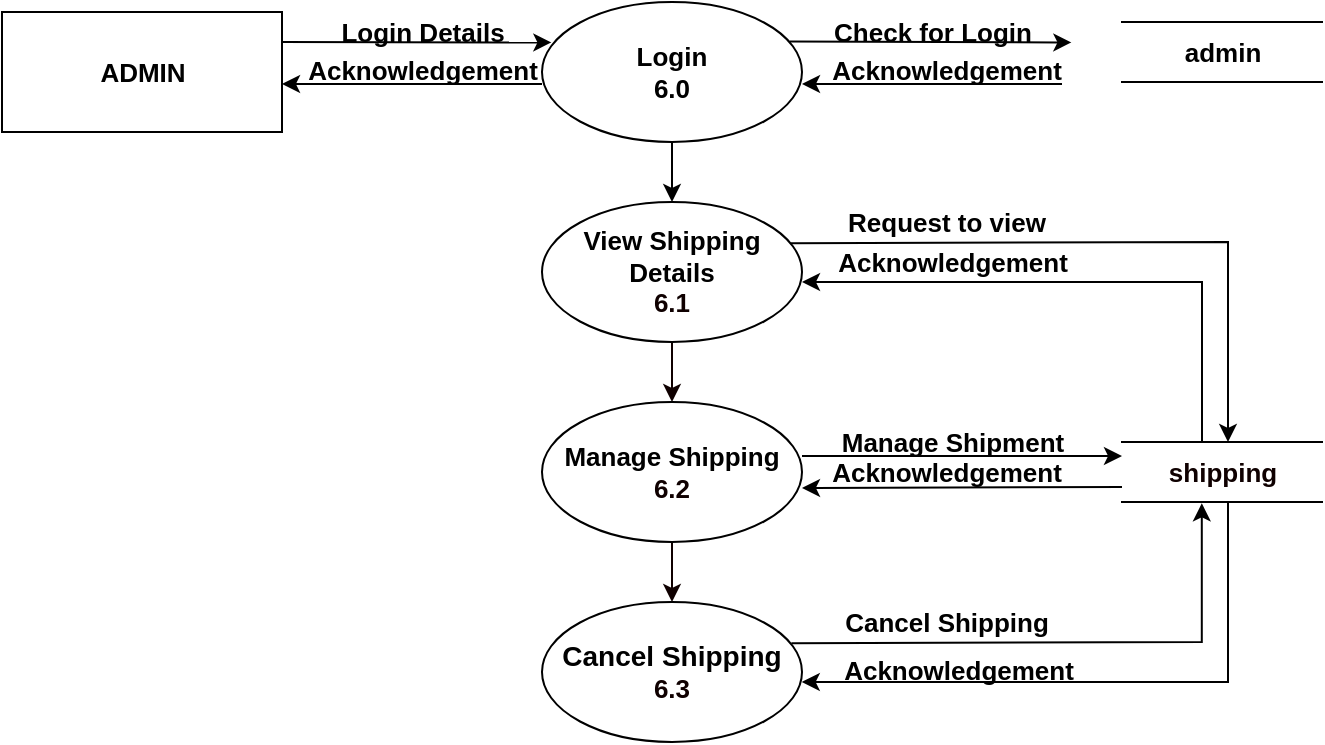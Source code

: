 <mxfile>
    <diagram id="m-KC_-8wfhxP0bzQWwLL" name="Page-1">
        <mxGraphModel dx="722" dy="551" grid="1" gridSize="10" guides="1" tooltips="1" connect="1" arrows="1" fold="1" page="1" pageScale="1" pageWidth="827" pageHeight="1169" background="#ffffff" math="0" shadow="0">
            <root>
                <mxCell id="0"/>
                <mxCell id="1" parent="0"/>
                <mxCell id="2" style="edgeStyle=none;html=1;exitX=0;exitY=0.5;exitDx=0;exitDy=0;entryX=1;entryY=0.5;entryDx=0;entryDy=0;strokeColor=#000000;" parent="1" edge="1">
                    <mxGeometry relative="1" as="geometry">
                        <mxPoint x="310" y="161" as="sourcePoint"/>
                        <mxPoint x="180" y="161" as="targetPoint"/>
                    </mxGeometry>
                </mxCell>
                <mxCell id="3" style="edgeStyle=none;html=1;exitX=0.5;exitY=1;exitDx=0;exitDy=0;entryX=0.5;entryY=0;entryDx=0;entryDy=0;fontSize=13;fontColor=#0F0000;strokeColor=#000000;" parent="1" source="4" target="11" edge="1">
                    <mxGeometry relative="1" as="geometry"/>
                </mxCell>
                <mxCell id="4" value="&lt;b style=&quot;font-size: 13px&quot;&gt;&lt;font color=&quot;#000000&quot; style=&quot;font-size: 13px&quot;&gt;Login&lt;br&gt;6.0&lt;/font&gt;&lt;/b&gt;" style="ellipse;whiteSpace=wrap;html=1;strokeColor=#000000;fillColor=none;" parent="1" vertex="1">
                    <mxGeometry x="310" y="120" width="130" height="70" as="geometry"/>
                </mxCell>
                <mxCell id="5" style="edgeStyle=none;html=1;exitX=1;exitY=0.25;exitDx=0;exitDy=0;entryX=0.036;entryY=0.289;entryDx=0;entryDy=0;entryPerimeter=0;strokeColor=#000000;" parent="1" source="6" target="4" edge="1">
                    <mxGeometry relative="1" as="geometry"/>
                </mxCell>
                <mxCell id="6" value="&lt;b&gt;ADMIN&lt;/b&gt;" style="html=1;dashed=0;whitespace=wrap;fontSize=13;fontColor=#000000;strokeColor=#000000;fillColor=none;" parent="1" vertex="1">
                    <mxGeometry x="40" y="125" width="140" height="60" as="geometry"/>
                </mxCell>
                <mxCell id="7" style="edgeStyle=none;html=1;exitX=0;exitY=0.5;exitDx=0;exitDy=0;entryX=1;entryY=0.5;entryDx=0;entryDy=0;strokeColor=#000000;" parent="1" edge="1">
                    <mxGeometry relative="1" as="geometry">
                        <mxPoint x="570" y="161" as="sourcePoint"/>
                        <mxPoint x="440" y="161" as="targetPoint"/>
                    </mxGeometry>
                </mxCell>
                <mxCell id="8" style="edgeStyle=none;html=1;exitX=0.952;exitY=0.282;exitDx=0;exitDy=0;entryX=0.036;entryY=0.289;entryDx=0;entryDy=0;entryPerimeter=0;strokeColor=#000000;exitPerimeter=0;" parent="1" source="4" edge="1">
                    <mxGeometry relative="1" as="geometry">
                        <mxPoint x="440" y="140" as="sourcePoint"/>
                        <mxPoint x="574.68" y="140.23" as="targetPoint"/>
                    </mxGeometry>
                </mxCell>
                <mxCell id="9" value="&lt;font style=&quot;font-size: 13px&quot; color=&quot;#000000&quot;&gt;&lt;b&gt;admin&lt;/b&gt;&lt;/font&gt;" style="html=1;dashed=0;whitespace=wrap;shape=partialRectangle;right=0;left=0;fillColor=none;strokeColor=#000000;" parent="1" vertex="1">
                    <mxGeometry x="600" y="130" width="100" height="30" as="geometry"/>
                </mxCell>
                <mxCell id="10" style="edgeStyle=elbowEdgeStyle;elbow=vertical;html=1;exitX=0.956;exitY=0.294;exitDx=0;exitDy=0;entryX=0.5;entryY=0;entryDx=0;entryDy=0;fontSize=13;fontColor=#0F0000;strokeColor=#000000;exitPerimeter=0;rounded=0;" parent="1" source="11" edge="1">
                    <mxGeometry relative="1" as="geometry">
                        <mxPoint x="437.28" y="240.58" as="sourcePoint"/>
                        <mxPoint x="653" y="340" as="targetPoint"/>
                        <Array as="points">
                            <mxPoint x="533" y="240"/>
                            <mxPoint x="553" y="255"/>
                        </Array>
                    </mxGeometry>
                </mxCell>
                <mxCell id="18" style="edgeStyle=none;html=1;exitX=0.5;exitY=1;exitDx=0;exitDy=0;entryX=0.5;entryY=0;entryDx=0;entryDy=0;strokeColor=#0F0000;" parent="1" source="11" target="17" edge="1">
                    <mxGeometry relative="1" as="geometry"/>
                </mxCell>
                <mxCell id="11" value="&lt;font color=&quot;#000000&quot;&gt;&lt;span style=&quot;font-size: 13px&quot;&gt;&lt;b&gt;View Shipping Details&lt;br&gt;&lt;/b&gt;&lt;/span&gt;&lt;/font&gt;&lt;b&gt;&lt;font style=&quot;font-size: 13px&quot; color=&quot;#0f0000&quot;&gt;6.1&lt;/font&gt;&lt;/b&gt;" style="ellipse;whiteSpace=wrap;html=1;strokeColor=#000000;fillColor=none;" parent="1" vertex="1">
                    <mxGeometry x="310" y="220" width="130" height="70" as="geometry"/>
                </mxCell>
                <mxCell id="12" style="edgeStyle=elbowEdgeStyle;rounded=0;elbow=vertical;html=1;exitX=0.959;exitY=0.295;exitDx=0;exitDy=0;entryX=0.399;entryY=1.022;entryDx=0;entryDy=0;entryPerimeter=0;fontSize=13;fontColor=#0F0000;strokeColor=#000000;exitPerimeter=0;" parent="1" source="13" target="16" edge="1">
                    <mxGeometry relative="1" as="geometry">
                        <Array as="points">
                            <mxPoint x="530" y="440"/>
                            <mxPoint x="540" y="455"/>
                        </Array>
                    </mxGeometry>
                </mxCell>
                <mxCell id="13" value="&lt;font color=&quot;#000000&quot;&gt;&lt;span style=&quot;font-size: 14px&quot;&gt;&lt;b&gt;Cancel Shipping&lt;br&gt;&lt;/b&gt;&lt;/span&gt;&lt;/font&gt;&lt;b&gt;&lt;font color=&quot;#0f0000&quot; style=&quot;font-size: 13px&quot;&gt;6.3&lt;/font&gt;&lt;/b&gt;" style="ellipse;whiteSpace=wrap;html=1;strokeColor=#000000;fillColor=none;" parent="1" vertex="1">
                    <mxGeometry x="310" y="420" width="130" height="70" as="geometry"/>
                </mxCell>
                <mxCell id="14" style="edgeStyle=elbowEdgeStyle;rounded=0;elbow=vertical;html=1;exitX=0.4;exitY=-0.001;exitDx=0;exitDy=0;entryX=1;entryY=0.5;entryDx=0;entryDy=0;fontSize=13;fontColor=#0F0000;strokeColor=#000000;exitPerimeter=0;" parent="1" edge="1" source="16">
                    <mxGeometry relative="1" as="geometry">
                        <mxPoint x="640" y="345" as="sourcePoint"/>
                        <mxPoint x="440" y="260" as="targetPoint"/>
                        <Array as="points">
                            <mxPoint x="630" y="260"/>
                        </Array>
                    </mxGeometry>
                </mxCell>
                <mxCell id="15" style="edgeStyle=elbowEdgeStyle;rounded=0;elbow=vertical;html=1;exitX=0.5;exitY=1;exitDx=0;exitDy=0;fontSize=13;fontColor=#0F0000;strokeColor=#000000;entryX=0.999;entryY=0.569;entryDx=0;entryDy=0;entryPerimeter=0;" parent="1" target="13" edge="1">
                    <mxGeometry relative="1" as="geometry">
                        <mxPoint x="653" y="370" as="sourcePoint"/>
                        <mxPoint x="442.333" y="460" as="targetPoint"/>
                        <Array as="points">
                            <mxPoint x="523" y="460"/>
                            <mxPoint x="533" y="480"/>
                        </Array>
                    </mxGeometry>
                </mxCell>
                <mxCell id="25" style="edgeStyle=none;html=1;exitX=0;exitY=0.75;exitDx=0;exitDy=0;entryX=1;entryY=0.614;entryDx=0;entryDy=0;entryPerimeter=0;strokeColor=#000000;" edge="1" parent="1" source="16" target="17">
                    <mxGeometry relative="1" as="geometry"/>
                </mxCell>
                <mxCell id="16" value="&lt;b&gt;shipping&lt;/b&gt;" style="html=1;dashed=0;whitespace=wrap;shape=partialRectangle;right=0;left=0;labelBackgroundColor=none;fontSize=13;fontColor=#0F0000;strokeColor=#000000;fillColor=none;" parent="1" vertex="1">
                    <mxGeometry x="600" y="340" width="100" height="30" as="geometry"/>
                </mxCell>
                <mxCell id="19" style="edgeStyle=none;html=1;exitX=0.5;exitY=1;exitDx=0;exitDy=0;entryX=0.5;entryY=0;entryDx=0;entryDy=0;strokeColor=#0F0000;" parent="1" source="17" target="13" edge="1">
                    <mxGeometry relative="1" as="geometry"/>
                </mxCell>
                <mxCell id="24" style="edgeStyle=none;html=1;exitX=1;exitY=0.5;exitDx=0;exitDy=0;entryX=0;entryY=0.5;entryDx=0;entryDy=0;strokeColor=#000000;" edge="1" parent="1">
                    <mxGeometry relative="1" as="geometry">
                        <mxPoint x="440" y="347" as="sourcePoint"/>
                        <mxPoint x="600" y="347" as="targetPoint"/>
                    </mxGeometry>
                </mxCell>
                <mxCell id="17" value="&lt;font color=&quot;#000000&quot;&gt;&lt;span style=&quot;font-size: 13px&quot;&gt;&lt;b&gt;Manage Shipping&lt;br&gt;&lt;/b&gt;&lt;/span&gt;&lt;/font&gt;&lt;b&gt;&lt;font style=&quot;font-size: 13px&quot; color=&quot;#0f0000&quot;&gt;6.2&lt;/font&gt;&lt;/b&gt;" style="ellipse;whiteSpace=wrap;html=1;strokeColor=#000000;fillColor=none;" parent="1" vertex="1">
                    <mxGeometry x="310" y="320" width="130" height="70" as="geometry"/>
                </mxCell>
                <mxCell id="20" value="&lt;b&gt;&lt;font color=&quot;#000000&quot; style=&quot;font-size: 13px&quot;&gt;Login Details&lt;/font&gt;&lt;/b&gt;" style="text;html=1;align=center;verticalAlign=middle;resizable=0;points=[];autosize=1;strokeColor=none;fillColor=none;" vertex="1" parent="1">
                    <mxGeometry x="200" y="125" width="100" height="20" as="geometry"/>
                </mxCell>
                <mxCell id="21" value="&lt;b&gt;Acknowledgement&lt;/b&gt;" style="text;html=1;align=center;verticalAlign=middle;resizable=0;points=[];autosize=1;strokeColor=none;fillColor=none;fontSize=13;fontColor=#000000;" vertex="1" parent="1">
                    <mxGeometry x="185" y="144" width="130" height="20" as="geometry"/>
                </mxCell>
                <mxCell id="22" value="&lt;b&gt;Check for Login&lt;/b&gt;" style="text;html=1;align=center;verticalAlign=middle;resizable=0;points=[];autosize=1;strokeColor=none;fillColor=none;fontSize=13;fontColor=#000000;" vertex="1" parent="1">
                    <mxGeometry x="450" y="125" width="110" height="20" as="geometry"/>
                </mxCell>
                <mxCell id="23" value="&lt;b&gt;Acknowledgement&lt;/b&gt;" style="text;html=1;align=center;verticalAlign=middle;resizable=0;points=[];autosize=1;strokeColor=none;fillColor=none;fontSize=13;fontColor=#000000;" vertex="1" parent="1">
                    <mxGeometry x="447" y="144" width="130" height="20" as="geometry"/>
                </mxCell>
                <mxCell id="26" value="&lt;b&gt;&lt;font style=&quot;font-size: 13px&quot; color=&quot;#000000&quot;&gt;Request to view&lt;/font&gt;&lt;/b&gt;" style="text;html=1;align=center;verticalAlign=middle;resizable=0;points=[];autosize=1;strokeColor=none;fillColor=none;" vertex="1" parent="1">
                    <mxGeometry x="457" y="220" width="110" height="20" as="geometry"/>
                </mxCell>
                <mxCell id="27" value="&lt;b&gt;Acknowledgement&lt;/b&gt;" style="text;html=1;align=center;verticalAlign=middle;resizable=0;points=[];autosize=1;strokeColor=none;fillColor=none;fontSize=13;fontColor=#000000;" vertex="1" parent="1">
                    <mxGeometry x="450" y="240" width="130" height="20" as="geometry"/>
                </mxCell>
                <mxCell id="28" value="&lt;b&gt;&lt;font style=&quot;font-size: 13px&quot; color=&quot;#000000&quot;&gt;Manage Shipment&lt;/font&gt;&lt;/b&gt;" style="text;html=1;align=center;verticalAlign=middle;resizable=0;points=[];autosize=1;strokeColor=none;fillColor=none;" vertex="1" parent="1">
                    <mxGeometry x="450" y="330" width="130" height="20" as="geometry"/>
                </mxCell>
                <mxCell id="29" value="&lt;b&gt;&lt;font style=&quot;font-size: 13px&quot; color=&quot;#000000&quot;&gt;Acknowledgement&lt;/font&gt;&lt;/b&gt;" style="text;html=1;align=center;verticalAlign=middle;resizable=0;points=[];autosize=1;strokeColor=none;fillColor=none;" vertex="1" parent="1">
                    <mxGeometry x="447" y="345" width="130" height="20" as="geometry"/>
                </mxCell>
                <mxCell id="30" value="&lt;b&gt;&lt;font style=&quot;font-size: 13px&quot; color=&quot;#000000&quot;&gt;Cancel Shipping&lt;/font&gt;&lt;/b&gt;" style="text;html=1;align=center;verticalAlign=middle;resizable=0;points=[];autosize=1;strokeColor=none;fillColor=none;" vertex="1" parent="1">
                    <mxGeometry x="452" y="420" width="120" height="20" as="geometry"/>
                </mxCell>
                <mxCell id="31" value="&lt;b&gt;&lt;font style=&quot;font-size: 13px&quot; color=&quot;#000000&quot;&gt;Acknowledgement&lt;/font&gt;&lt;/b&gt;" style="text;html=1;align=center;verticalAlign=middle;resizable=0;points=[];autosize=1;strokeColor=none;fillColor=none;" vertex="1" parent="1">
                    <mxGeometry x="453" y="444" width="130" height="20" as="geometry"/>
                </mxCell>
            </root>
        </mxGraphModel>
    </diagram>
</mxfile>
